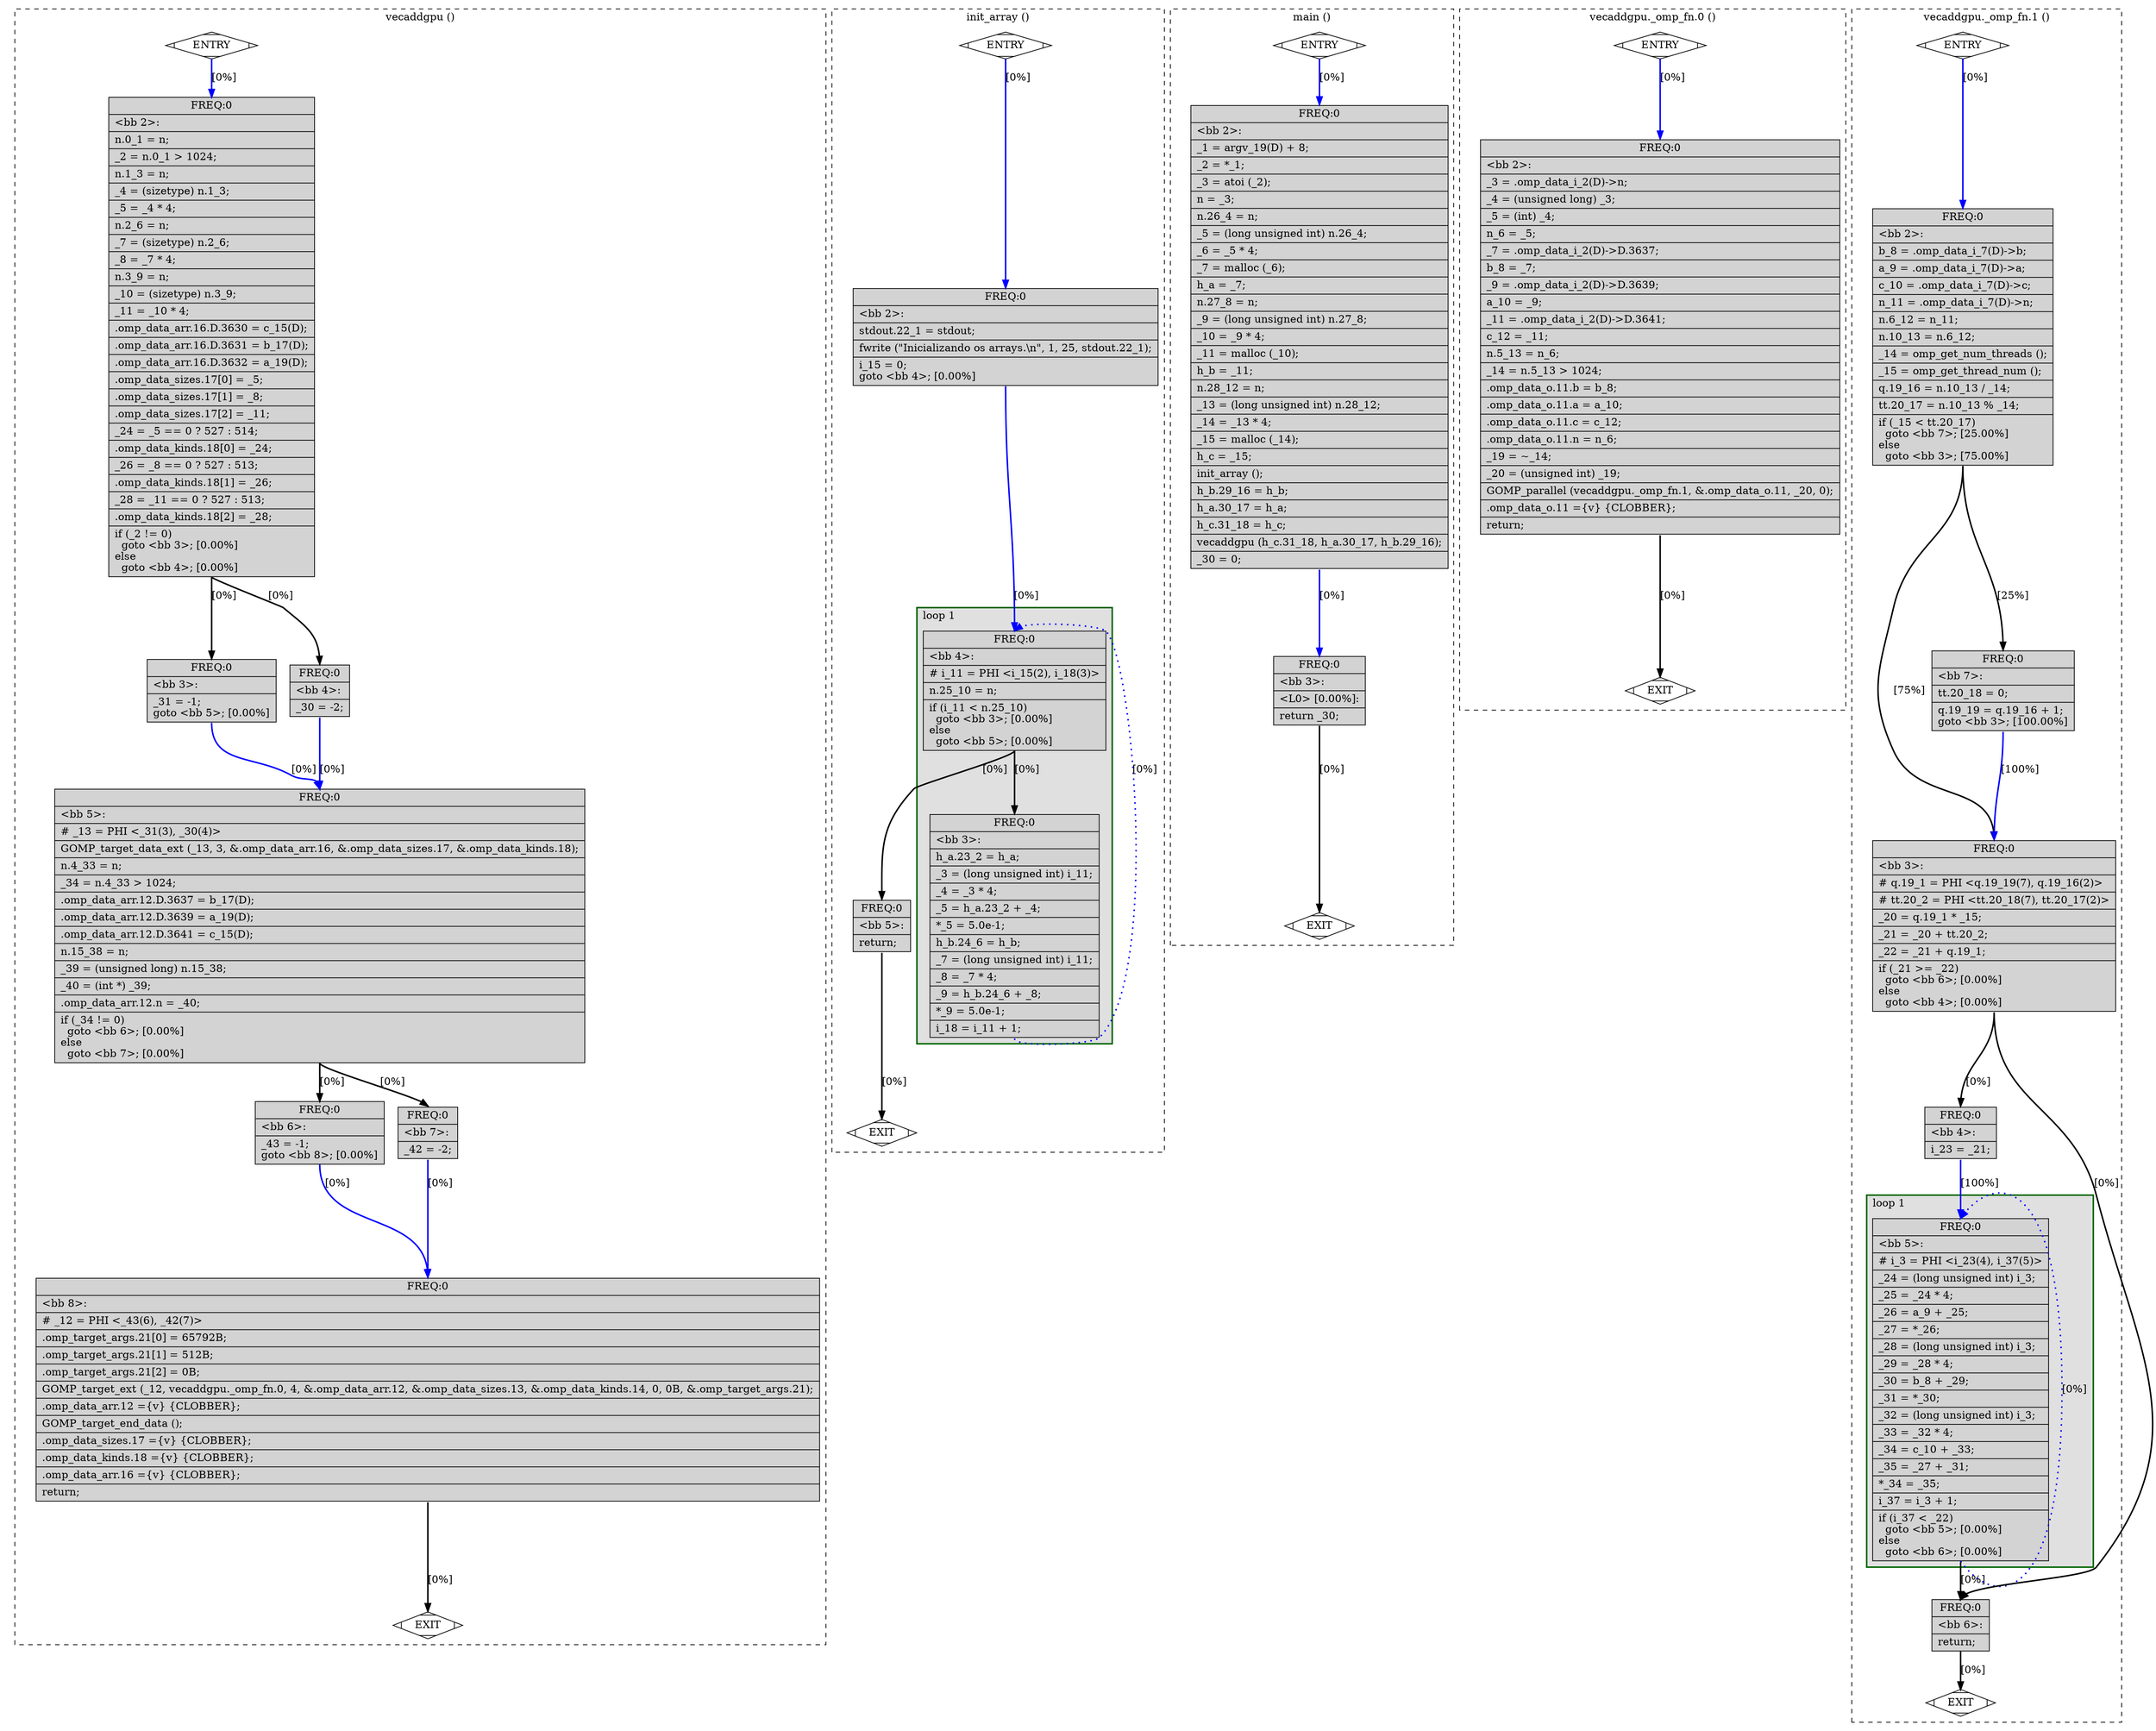 digraph "example-target.c.227t.optimized" {
overlap=false;
subgraph "cluster_vecaddgpu" {
	style="dashed";
	color="black";
	label="vecaddgpu ()";
	fn_2_basic_block_0 [shape=Mdiamond,style=filled,fillcolor=white,label="ENTRY"];

	fn_2_basic_block_1 [shape=Mdiamond,style=filled,fillcolor=white,label="EXIT"];

	fn_2_basic_block_2 [shape=record,style=filled,fillcolor=lightgrey,label="{ FREQ:0 |\<bb\ 2\>:\l\
|n.0_1\ =\ n;\l\
|_2\ =\ n.0_1\ \>\ 1024;\l\
|n.1_3\ =\ n;\l\
|_4\ =\ (sizetype)\ n.1_3;\l\
|_5\ =\ _4\ *\ 4;\l\
|n.2_6\ =\ n;\l\
|_7\ =\ (sizetype)\ n.2_6;\l\
|_8\ =\ _7\ *\ 4;\l\
|n.3_9\ =\ n;\l\
|_10\ =\ (sizetype)\ n.3_9;\l\
|_11\ =\ _10\ *\ 4;\l\
|.omp_data_arr.16.D.3630\ =\ c_15(D);\l\
|.omp_data_arr.16.D.3631\ =\ b_17(D);\l\
|.omp_data_arr.16.D.3632\ =\ a_19(D);\l\
|.omp_data_sizes.17[0]\ =\ _5;\l\
|.omp_data_sizes.17[1]\ =\ _8;\l\
|.omp_data_sizes.17[2]\ =\ _11;\l\
|_24\ =\ _5\ ==\ 0\ ?\ 527\ :\ 514;\l\
|.omp_data_kinds.18[0]\ =\ _24;\l\
|_26\ =\ _8\ ==\ 0\ ?\ 527\ :\ 513;\l\
|.omp_data_kinds.18[1]\ =\ _26;\l\
|_28\ =\ _11\ ==\ 0\ ?\ 527\ :\ 513;\l\
|.omp_data_kinds.18[2]\ =\ _28;\l\
|if\ (_2\ !=\ 0)\l\
\ \ goto\ \<bb\ 3\>;\ [0.00%]\l\
else\l\
\ \ goto\ \<bb\ 4\>;\ [0.00%]\l\
}"];

	fn_2_basic_block_3 [shape=record,style=filled,fillcolor=lightgrey,label="{ FREQ:0 |\<bb\ 3\>:\l\
|_31\ =\ -1;\l\
goto\ \<bb\ 5\>;\ [0.00%]\l\
}"];

	fn_2_basic_block_4 [shape=record,style=filled,fillcolor=lightgrey,label="{ FREQ:0 |\<bb\ 4\>:\l\
|_30\ =\ -2;\l\
}"];

	fn_2_basic_block_5 [shape=record,style=filled,fillcolor=lightgrey,label="{ FREQ:0 |\<bb\ 5\>:\l\
|#\ _13\ =\ PHI\ \<_31(3),\ _30(4)\>\l\
|GOMP_target_data_ext\ (_13,\ 3,\ &.omp_data_arr.16,\ &.omp_data_sizes.17,\ &.omp_data_kinds.18);\l\
|n.4_33\ =\ n;\l\
|_34\ =\ n.4_33\ \>\ 1024;\l\
|.omp_data_arr.12.D.3637\ =\ b_17(D);\l\
|.omp_data_arr.12.D.3639\ =\ a_19(D);\l\
|.omp_data_arr.12.D.3641\ =\ c_15(D);\l\
|n.15_38\ =\ n;\l\
|_39\ =\ (unsigned\ long)\ n.15_38;\l\
|_40\ =\ (int\ *)\ _39;\l\
|.omp_data_arr.12.n\ =\ _40;\l\
|if\ (_34\ !=\ 0)\l\
\ \ goto\ \<bb\ 6\>;\ [0.00%]\l\
else\l\
\ \ goto\ \<bb\ 7\>;\ [0.00%]\l\
}"];

	fn_2_basic_block_6 [shape=record,style=filled,fillcolor=lightgrey,label="{ FREQ:0 |\<bb\ 6\>:\l\
|_43\ =\ -1;\l\
goto\ \<bb\ 8\>;\ [0.00%]\l\
}"];

	fn_2_basic_block_7 [shape=record,style=filled,fillcolor=lightgrey,label="{ FREQ:0 |\<bb\ 7\>:\l\
|_42\ =\ -2;\l\
}"];

	fn_2_basic_block_8 [shape=record,style=filled,fillcolor=lightgrey,label="{ FREQ:0 |\<bb\ 8\>:\l\
|#\ _12\ =\ PHI\ \<_43(6),\ _42(7)\>\l\
|.omp_target_args.21[0]\ =\ 65792B;\l\
|.omp_target_args.21[1]\ =\ 512B;\l\
|.omp_target_args.21[2]\ =\ 0B;\l\
|GOMP_target_ext\ (_12,\ vecaddgpu._omp_fn.0,\ 4,\ &.omp_data_arr.12,\ &.omp_data_sizes.13,\ &.omp_data_kinds.14,\ 0,\ 0B,\ &.omp_target_args.21);\l\
|.omp_data_arr.12\ =\{v\}\ \{CLOBBER\};\l\
|GOMP_target_end_data\ ();\l\
|.omp_data_sizes.17\ =\{v\}\ \{CLOBBER\};\l\
|.omp_data_kinds.18\ =\{v\}\ \{CLOBBER\};\l\
|.omp_data_arr.16\ =\{v\}\ \{CLOBBER\};\l\
|return;\l\
}"];

	fn_2_basic_block_0:s -> fn_2_basic_block_2:n [style="solid,bold",color=blue,weight=100,constraint=true, label="[0%]"];
	fn_2_basic_block_2:s -> fn_2_basic_block_3:n [style="solid,bold",color=black,weight=10,constraint=true, label="[0%]"];
	fn_2_basic_block_2:s -> fn_2_basic_block_4:n [style="solid,bold",color=black,weight=10,constraint=true, label="[0%]"];
	fn_2_basic_block_3:s -> fn_2_basic_block_5:n [style="solid,bold",color=blue,weight=100,constraint=true, label="[0%]"];
	fn_2_basic_block_4:s -> fn_2_basic_block_5:n [style="solid,bold",color=blue,weight=100,constraint=true, label="[0%]"];
	fn_2_basic_block_5:s -> fn_2_basic_block_6:n [style="solid,bold",color=black,weight=10,constraint=true, label="[0%]"];
	fn_2_basic_block_5:s -> fn_2_basic_block_7:n [style="solid,bold",color=black,weight=10,constraint=true, label="[0%]"];
	fn_2_basic_block_6:s -> fn_2_basic_block_8:n [style="solid,bold",color=blue,weight=100,constraint=true, label="[0%]"];
	fn_2_basic_block_7:s -> fn_2_basic_block_8:n [style="solid,bold",color=blue,weight=100,constraint=true, label="[0%]"];
	fn_2_basic_block_8:s -> fn_2_basic_block_1:n [style="solid,bold",color=black,weight=10,constraint=true, label="[0%]"];
	fn_2_basic_block_0:s -> fn_2_basic_block_1:n [style="invis",constraint=true];
}
subgraph "cluster_init_array" {
	style="dashed";
	color="black";
	label="init_array ()";
	subgraph cluster_3_1 {
	style="filled";
	color="darkgreen";
	fillcolor="grey88";
	label="loop 1";
	labeljust=l;
	penwidth=2;
	fn_3_basic_block_4 [shape=record,style=filled,fillcolor=lightgrey,label="{ FREQ:0 |\<bb\ 4\>:\l\
|#\ i_11\ =\ PHI\ \<i_15(2),\ i_18(3)\>\l\
|n.25_10\ =\ n;\l\
|if\ (i_11\ \<\ n.25_10)\l\
\ \ goto\ \<bb\ 3\>;\ [0.00%]\l\
else\l\
\ \ goto\ \<bb\ 5\>;\ [0.00%]\l\
}"];

	fn_3_basic_block_3 [shape=record,style=filled,fillcolor=lightgrey,label="{ FREQ:0 |\<bb\ 3\>:\l\
|h_a.23_2\ =\ h_a;\l\
|_3\ =\ (long\ unsigned\ int)\ i_11;\l\
|_4\ =\ _3\ *\ 4;\l\
|_5\ =\ h_a.23_2\ +\ _4;\l\
|*_5\ =\ 5.0e-1;\l\
|h_b.24_6\ =\ h_b;\l\
|_7\ =\ (long\ unsigned\ int)\ i_11;\l\
|_8\ =\ _7\ *\ 4;\l\
|_9\ =\ h_b.24_6\ +\ _8;\l\
|*_9\ =\ 5.0e-1;\l\
|i_18\ =\ i_11\ +\ 1;\l\
}"];

	}
	fn_3_basic_block_0 [shape=Mdiamond,style=filled,fillcolor=white,label="ENTRY"];

	fn_3_basic_block_1 [shape=Mdiamond,style=filled,fillcolor=white,label="EXIT"];

	fn_3_basic_block_2 [shape=record,style=filled,fillcolor=lightgrey,label="{ FREQ:0 |\<bb\ 2\>:\l\
|stdout.22_1\ =\ stdout;\l\
|fwrite\ (\"Inicializando\ os\ arrays.\\n\",\ 1,\ 25,\ stdout.22_1);\l\
|i_15\ =\ 0;\l\
goto\ \<bb\ 4\>;\ [0.00%]\l\
}"];

	fn_3_basic_block_5 [shape=record,style=filled,fillcolor=lightgrey,label="{ FREQ:0 |\<bb\ 5\>:\l\
|return;\l\
}"];

	fn_3_basic_block_0:s -> fn_3_basic_block_2:n [style="solid,bold",color=blue,weight=100,constraint=true, label="[0%]"];
	fn_3_basic_block_2:s -> fn_3_basic_block_4:n [style="solid,bold",color=blue,weight=100,constraint=true, label="[0%]"];
	fn_3_basic_block_3:s -> fn_3_basic_block_4:n [style="dotted,bold",color=blue,weight=10,constraint=false, label="[0%]"];
	fn_3_basic_block_4:s -> fn_3_basic_block_3:n [style="solid,bold",color=black,weight=10,constraint=true, label="[0%]"];
	fn_3_basic_block_4:s -> fn_3_basic_block_5:n [style="solid,bold",color=black,weight=10,constraint=true, label="[0%]"];
	fn_3_basic_block_5:s -> fn_3_basic_block_1:n [style="solid,bold",color=black,weight=10,constraint=true, label="[0%]"];
	fn_3_basic_block_0:s -> fn_3_basic_block_1:n [style="invis",constraint=true];
}
subgraph "cluster_main" {
	style="dashed";
	color="black";
	label="main ()";
	fn_4_basic_block_0 [shape=Mdiamond,style=filled,fillcolor=white,label="ENTRY"];

	fn_4_basic_block_1 [shape=Mdiamond,style=filled,fillcolor=white,label="EXIT"];

	fn_4_basic_block_2 [shape=record,style=filled,fillcolor=lightgrey,label="{ FREQ:0 |\<bb\ 2\>:\l\
|_1\ =\ argv_19(D)\ +\ 8;\l\
|_2\ =\ *_1;\l\
|_3\ =\ atoi\ (_2);\l\
|n\ =\ _3;\l\
|n.26_4\ =\ n;\l\
|_5\ =\ (long\ unsigned\ int)\ n.26_4;\l\
|_6\ =\ _5\ *\ 4;\l\
|_7\ =\ malloc\ (_6);\l\
|h_a\ =\ _7;\l\
|n.27_8\ =\ n;\l\
|_9\ =\ (long\ unsigned\ int)\ n.27_8;\l\
|_10\ =\ _9\ *\ 4;\l\
|_11\ =\ malloc\ (_10);\l\
|h_b\ =\ _11;\l\
|n.28_12\ =\ n;\l\
|_13\ =\ (long\ unsigned\ int)\ n.28_12;\l\
|_14\ =\ _13\ *\ 4;\l\
|_15\ =\ malloc\ (_14);\l\
|h_c\ =\ _15;\l\
|init_array\ ();\l\
|h_b.29_16\ =\ h_b;\l\
|h_a.30_17\ =\ h_a;\l\
|h_c.31_18\ =\ h_c;\l\
|vecaddgpu\ (h_c.31_18,\ h_a.30_17,\ h_b.29_16);\l\
|_30\ =\ 0;\l\
}"];

	fn_4_basic_block_3 [shape=record,style=filled,fillcolor=lightgrey,label="{ FREQ:0 |\<bb\ 3\>:\l\
|\<L0\>\ [0.00%]:\l\
|return\ _30;\l\
}"];

	fn_4_basic_block_0:s -> fn_4_basic_block_2:n [style="solid,bold",color=blue,weight=100,constraint=true, label="[0%]"];
	fn_4_basic_block_2:s -> fn_4_basic_block_3:n [style="solid,bold",color=blue,weight=100,constraint=true, label="[0%]"];
	fn_4_basic_block_3:s -> fn_4_basic_block_1:n [style="solid,bold",color=black,weight=10,constraint=true, label="[0%]"];
	fn_4_basic_block_0:s -> fn_4_basic_block_1:n [style="invis",constraint=true];
}
subgraph "cluster_vecaddgpu._omp_fn.0" {
	style="dashed";
	color="black";
	label="vecaddgpu._omp_fn.0 ()";
	fn_5_basic_block_0 [shape=Mdiamond,style=filled,fillcolor=white,label="ENTRY"];

	fn_5_basic_block_1 [shape=Mdiamond,style=filled,fillcolor=white,label="EXIT"];

	fn_5_basic_block_2 [shape=record,style=filled,fillcolor=lightgrey,label="{ FREQ:0 |\<bb\ 2\>:\l\
|_3\ =\ .omp_data_i_2(D)-\>n;\l\
|_4\ =\ (unsigned\ long)\ _3;\l\
|_5\ =\ (int)\ _4;\l\
|n_6\ =\ _5;\l\
|_7\ =\ .omp_data_i_2(D)-\>D.3637;\l\
|b_8\ =\ _7;\l\
|_9\ =\ .omp_data_i_2(D)-\>D.3639;\l\
|a_10\ =\ _9;\l\
|_11\ =\ .omp_data_i_2(D)-\>D.3641;\l\
|c_12\ =\ _11;\l\
|n.5_13\ =\ n_6;\l\
|_14\ =\ n.5_13\ \>\ 1024;\l\
|.omp_data_o.11.b\ =\ b_8;\l\
|.omp_data_o.11.a\ =\ a_10;\l\
|.omp_data_o.11.c\ =\ c_12;\l\
|.omp_data_o.11.n\ =\ n_6;\l\
|_19\ =\ ~_14;\l\
|_20\ =\ (unsigned\ int)\ _19;\l\
|GOMP_parallel\ (vecaddgpu._omp_fn.1,\ &.omp_data_o.11,\ _20,\ 0);\l\
|.omp_data_o.11\ =\{v\}\ \{CLOBBER\};\l\
|return;\l\
}"];

	fn_5_basic_block_0:s -> fn_5_basic_block_2:n [style="solid,bold",color=blue,weight=100,constraint=true, label="[0%]"];
	fn_5_basic_block_2:s -> fn_5_basic_block_1:n [style="solid,bold",color=black,weight=10,constraint=true, label="[0%]"];
	fn_5_basic_block_0:s -> fn_5_basic_block_1:n [style="invis",constraint=true];
}
subgraph "cluster_vecaddgpu._omp_fn.1" {
	style="dashed";
	color="black";
	label="vecaddgpu._omp_fn.1 ()";
	subgraph cluster_6_1 {
	style="filled";
	color="darkgreen";
	fillcolor="grey88";
	label="loop 1";
	labeljust=l;
	penwidth=2;
	fn_6_basic_block_5 [shape=record,style=filled,fillcolor=lightgrey,label="{ FREQ:0 |\<bb\ 5\>:\l\
|#\ i_3\ =\ PHI\ \<i_23(4),\ i_37(5)\>\l\
|_24\ =\ (long\ unsigned\ int)\ i_3;\l\
|_25\ =\ _24\ *\ 4;\l\
|_26\ =\ a_9\ +\ _25;\l\
|_27\ =\ *_26;\l\
|_28\ =\ (long\ unsigned\ int)\ i_3;\l\
|_29\ =\ _28\ *\ 4;\l\
|_30\ =\ b_8\ +\ _29;\l\
|_31\ =\ *_30;\l\
|_32\ =\ (long\ unsigned\ int)\ i_3;\l\
|_33\ =\ _32\ *\ 4;\l\
|_34\ =\ c_10\ +\ _33;\l\
|_35\ =\ _27\ +\ _31;\l\
|*_34\ =\ _35;\l\
|i_37\ =\ i_3\ +\ 1;\l\
|if\ (i_37\ \<\ _22)\l\
\ \ goto\ \<bb\ 5\>;\ [0.00%]\l\
else\l\
\ \ goto\ \<bb\ 6\>;\ [0.00%]\l\
}"];

	}
	fn_6_basic_block_0 [shape=Mdiamond,style=filled,fillcolor=white,label="ENTRY"];

	fn_6_basic_block_1 [shape=Mdiamond,style=filled,fillcolor=white,label="EXIT"];

	fn_6_basic_block_2 [shape=record,style=filled,fillcolor=lightgrey,label="{ FREQ:0 |\<bb\ 2\>:\l\
|b_8\ =\ .omp_data_i_7(D)-\>b;\l\
|a_9\ =\ .omp_data_i_7(D)-\>a;\l\
|c_10\ =\ .omp_data_i_7(D)-\>c;\l\
|n_11\ =\ .omp_data_i_7(D)-\>n;\l\
|n.6_12\ =\ n_11;\l\
|n.10_13\ =\ n.6_12;\l\
|_14\ =\ omp_get_num_threads\ ();\l\
|_15\ =\ omp_get_thread_num\ ();\l\
|q.19_16\ =\ n.10_13\ /\ _14;\l\
|tt.20_17\ =\ n.10_13\ %\ _14;\l\
|if\ (_15\ \<\ tt.20_17)\l\
\ \ goto\ \<bb\ 7\>;\ [25.00%]\l\
else\l\
\ \ goto\ \<bb\ 3\>;\ [75.00%]\l\
}"];

	fn_6_basic_block_3 [shape=record,style=filled,fillcolor=lightgrey,label="{ FREQ:0 |\<bb\ 3\>:\l\
|#\ q.19_1\ =\ PHI\ \<q.19_19(7),\ q.19_16(2)\>\l\
|#\ tt.20_2\ =\ PHI\ \<tt.20_18(7),\ tt.20_17(2)\>\l\
|_20\ =\ q.19_1\ *\ _15;\l\
|_21\ =\ _20\ +\ tt.20_2;\l\
|_22\ =\ _21\ +\ q.19_1;\l\
|if\ (_21\ \>=\ _22)\l\
\ \ goto\ \<bb\ 6\>;\ [0.00%]\l\
else\l\
\ \ goto\ \<bb\ 4\>;\ [0.00%]\l\
}"];

	fn_6_basic_block_4 [shape=record,style=filled,fillcolor=lightgrey,label="{ FREQ:0 |\<bb\ 4\>:\l\
|i_23\ =\ _21;\l\
}"];

	fn_6_basic_block_6 [shape=record,style=filled,fillcolor=lightgrey,label="{ FREQ:0 |\<bb\ 6\>:\l\
|return;\l\
}"];

	fn_6_basic_block_7 [shape=record,style=filled,fillcolor=lightgrey,label="{ FREQ:0 |\<bb\ 7\>:\l\
|tt.20_18\ =\ 0;\l\
|q.19_19\ =\ q.19_16\ +\ 1;\l\
goto\ \<bb\ 3\>;\ [100.00%]\l\
}"];

	fn_6_basic_block_0:s -> fn_6_basic_block_2:n [style="solid,bold",color=blue,weight=100,constraint=true, label="[0%]"];
	fn_6_basic_block_2:s -> fn_6_basic_block_7:n [style="solid,bold",color=black,weight=10,constraint=true, label="[25%]"];
	fn_6_basic_block_2:s -> fn_6_basic_block_3:n [style="solid,bold",color=black,weight=10,constraint=true, label="[75%]"];
	fn_6_basic_block_3:s -> fn_6_basic_block_4:n [style="solid,bold",color=black,weight=10,constraint=true, label="[0%]"];
	fn_6_basic_block_3:s -> fn_6_basic_block_6:n [style="solid,bold",color=black,weight=10,constraint=true, label="[0%]"];
	fn_6_basic_block_4:s -> fn_6_basic_block_5:n [style="solid,bold",color=blue,weight=100,constraint=true, label="[100%]"];
	fn_6_basic_block_5:s -> fn_6_basic_block_5:n [style="dotted,bold",color=blue,weight=10,constraint=false, label="[0%]"];
	fn_6_basic_block_5:s -> fn_6_basic_block_6:n [style="solid,bold",color=black,weight=10,constraint=true, label="[0%]"];
	fn_6_basic_block_6:s -> fn_6_basic_block_1:n [style="solid,bold",color=black,weight=10,constraint=true, label="[0%]"];
	fn_6_basic_block_7:s -> fn_6_basic_block_3:n [style="solid,bold",color=blue,weight=100,constraint=true, label="[100%]"];
	fn_6_basic_block_0:s -> fn_6_basic_block_1:n [style="invis",constraint=true];
}
}
